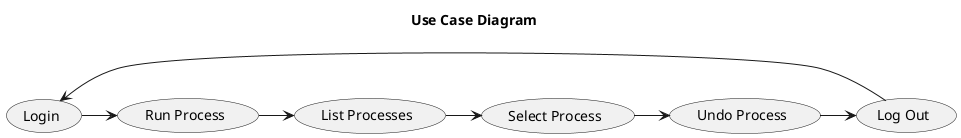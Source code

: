 @startuml

title Use Case Diagram 


(Login)
(Run Process) as (Proc1)
usecase (List Processes) as (Proc2)
usecase (Select Process) as (Proc3)
usecase (Undo Process) as (Proc4)
usecase (Log Out) as (Proc5)

Login -> Proc1
Proc1 -> Proc2
Proc2 -> Proc3
Proc3 -> Proc4
Proc4 -> Proc5
Proc5 -> Login

@enduml